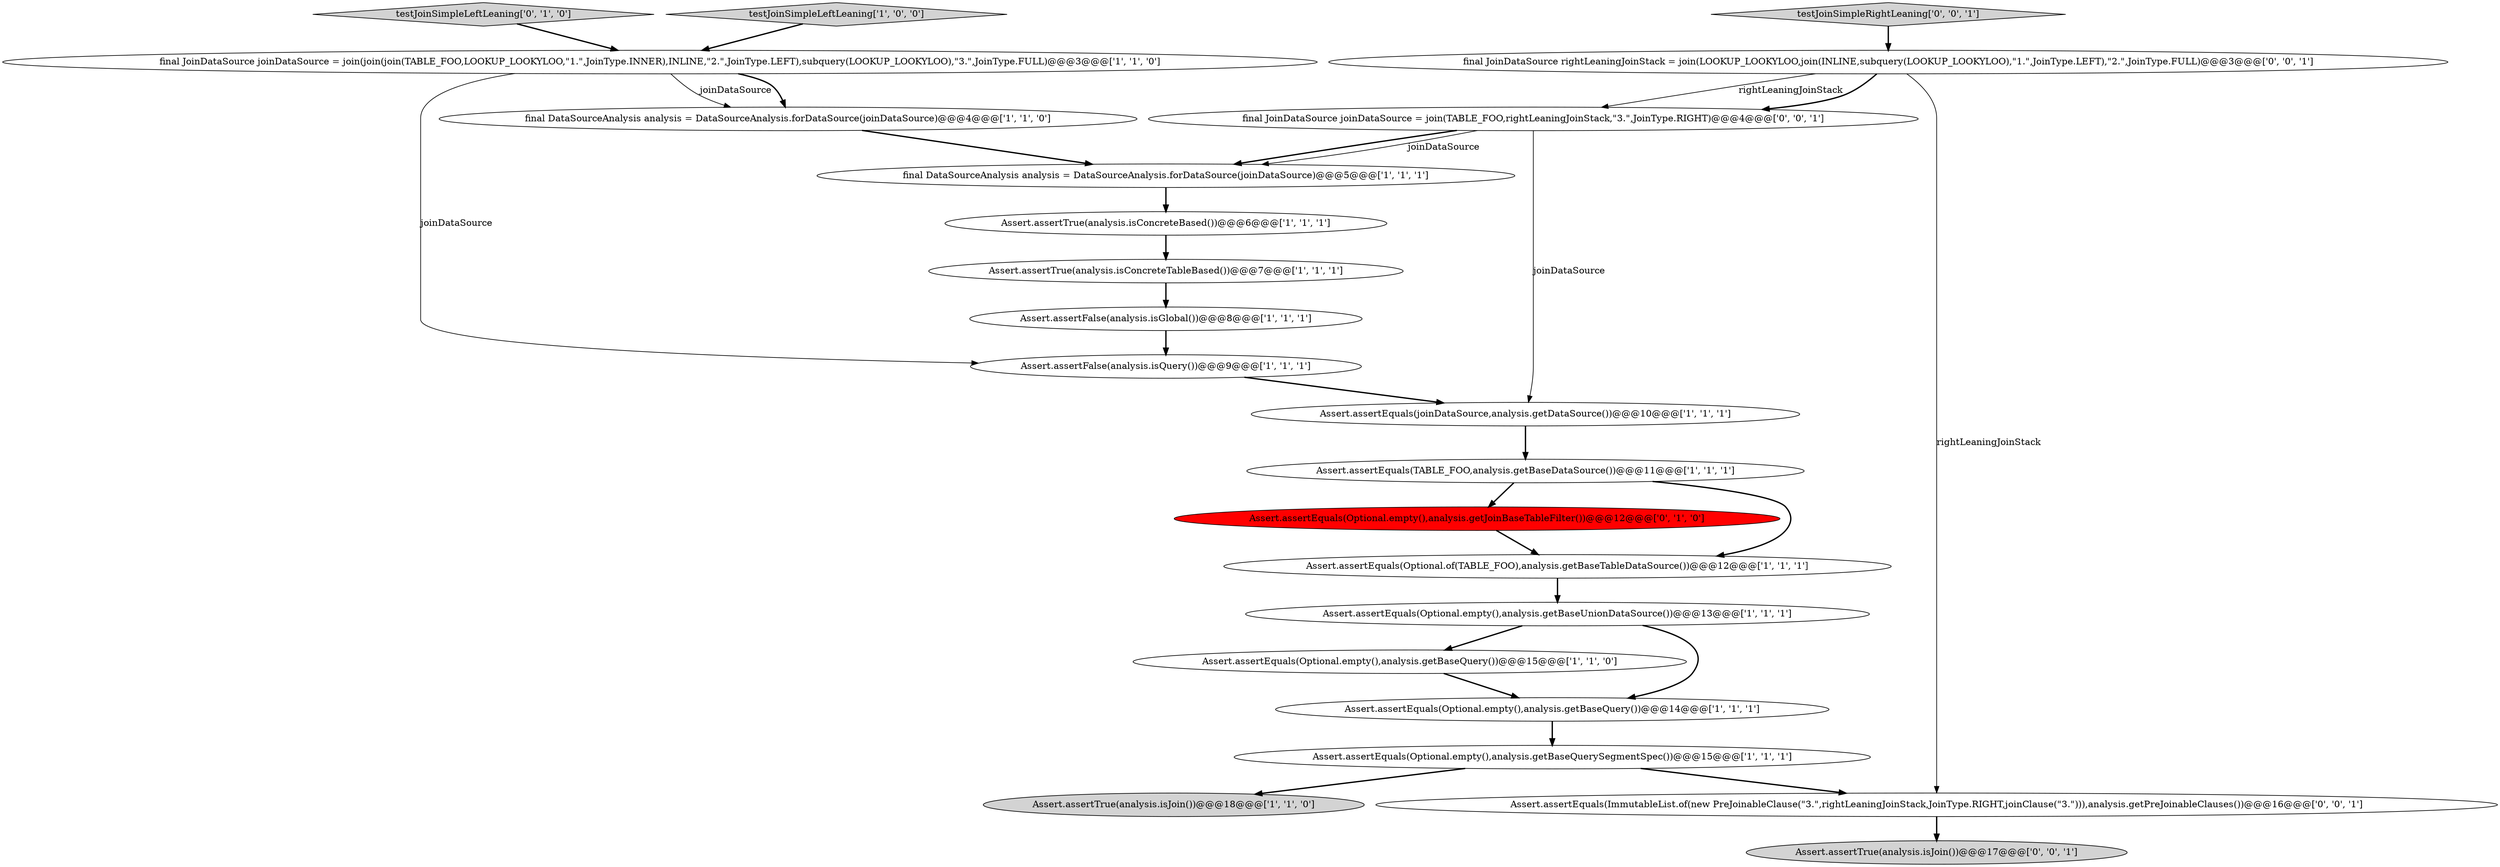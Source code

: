 digraph {
9 [style = filled, label = "Assert.assertTrue(analysis.isConcreteBased())@@@6@@@['1', '1', '1']", fillcolor = white, shape = ellipse image = "AAA0AAABBB1BBB"];
17 [style = filled, label = "testJoinSimpleLeftLeaning['0', '1', '0']", fillcolor = lightgray, shape = diamond image = "AAA0AAABBB2BBB"];
7 [style = filled, label = "Assert.assertEquals(Optional.of(TABLE_FOO),analysis.getBaseTableDataSource())@@@12@@@['1', '1', '1']", fillcolor = white, shape = ellipse image = "AAA0AAABBB1BBB"];
0 [style = filled, label = "final DataSourceAnalysis analysis = DataSourceAnalysis.forDataSource(joinDataSource)@@@4@@@['1', '1', '0']", fillcolor = white, shape = ellipse image = "AAA0AAABBB1BBB"];
3 [style = filled, label = "Assert.assertEquals(Optional.empty(),analysis.getBaseQuery())@@@14@@@['1', '1', '1']", fillcolor = white, shape = ellipse image = "AAA0AAABBB1BBB"];
11 [style = filled, label = "Assert.assertEquals(Optional.empty(),analysis.getBaseQuerySegmentSpec())@@@15@@@['1', '1', '1']", fillcolor = white, shape = ellipse image = "AAA0AAABBB1BBB"];
1 [style = filled, label = "final DataSourceAnalysis analysis = DataSourceAnalysis.forDataSource(joinDataSource)@@@5@@@['1', '1', '1']", fillcolor = white, shape = ellipse image = "AAA0AAABBB1BBB"];
22 [style = filled, label = "testJoinSimpleRightLeaning['0', '0', '1']", fillcolor = lightgray, shape = diamond image = "AAA0AAABBB3BBB"];
8 [style = filled, label = "testJoinSimpleLeftLeaning['1', '0', '0']", fillcolor = lightgray, shape = diamond image = "AAA0AAABBB1BBB"];
13 [style = filled, label = "Assert.assertTrue(analysis.isJoin())@@@18@@@['1', '1', '0']", fillcolor = lightgray, shape = ellipse image = "AAA0AAABBB1BBB"];
12 [style = filled, label = "Assert.assertTrue(analysis.isConcreteTableBased())@@@7@@@['1', '1', '1']", fillcolor = white, shape = ellipse image = "AAA0AAABBB1BBB"];
16 [style = filled, label = "Assert.assertEquals(Optional.empty(),analysis.getJoinBaseTableFilter())@@@12@@@['0', '1', '0']", fillcolor = red, shape = ellipse image = "AAA1AAABBB2BBB"];
19 [style = filled, label = "Assert.assertTrue(analysis.isJoin())@@@17@@@['0', '0', '1']", fillcolor = lightgray, shape = ellipse image = "AAA0AAABBB3BBB"];
4 [style = filled, label = "Assert.assertFalse(analysis.isQuery())@@@9@@@['1', '1', '1']", fillcolor = white, shape = ellipse image = "AAA0AAABBB1BBB"];
21 [style = filled, label = "final JoinDataSource rightLeaningJoinStack = join(LOOKUP_LOOKYLOO,join(INLINE,subquery(LOOKUP_LOOKYLOO),\"1.\",JoinType.LEFT),\"2.\",JoinType.FULL)@@@3@@@['0', '0', '1']", fillcolor = white, shape = ellipse image = "AAA0AAABBB3BBB"];
10 [style = filled, label = "Assert.assertEquals(TABLE_FOO,analysis.getBaseDataSource())@@@11@@@['1', '1', '1']", fillcolor = white, shape = ellipse image = "AAA0AAABBB1BBB"];
2 [style = filled, label = "final JoinDataSource joinDataSource = join(join(join(TABLE_FOO,LOOKUP_LOOKYLOO,\"1.\",JoinType.INNER),INLINE,\"2.\",JoinType.LEFT),subquery(LOOKUP_LOOKYLOO),\"3.\",JoinType.FULL)@@@3@@@['1', '1', '0']", fillcolor = white, shape = ellipse image = "AAA0AAABBB1BBB"];
14 [style = filled, label = "Assert.assertEquals(Optional.empty(),analysis.getBaseQuery())@@@15@@@['1', '1', '0']", fillcolor = white, shape = ellipse image = "AAA0AAABBB1BBB"];
6 [style = filled, label = "Assert.assertEquals(joinDataSource,analysis.getDataSource())@@@10@@@['1', '1', '1']", fillcolor = white, shape = ellipse image = "AAA0AAABBB1BBB"];
15 [style = filled, label = "Assert.assertFalse(analysis.isGlobal())@@@8@@@['1', '1', '1']", fillcolor = white, shape = ellipse image = "AAA0AAABBB1BBB"];
20 [style = filled, label = "Assert.assertEquals(ImmutableList.of(new PreJoinableClause(\"3.\",rightLeaningJoinStack,JoinType.RIGHT,joinClause(\"3.\"))),analysis.getPreJoinableClauses())@@@16@@@['0', '0', '1']", fillcolor = white, shape = ellipse image = "AAA0AAABBB3BBB"];
18 [style = filled, label = "final JoinDataSource joinDataSource = join(TABLE_FOO,rightLeaningJoinStack,\"3.\",JoinType.RIGHT)@@@4@@@['0', '0', '1']", fillcolor = white, shape = ellipse image = "AAA0AAABBB3BBB"];
5 [style = filled, label = "Assert.assertEquals(Optional.empty(),analysis.getBaseUnionDataSource())@@@13@@@['1', '1', '1']", fillcolor = white, shape = ellipse image = "AAA0AAABBB1BBB"];
5->3 [style = bold, label=""];
14->3 [style = bold, label=""];
11->20 [style = bold, label=""];
21->20 [style = solid, label="rightLeaningJoinStack"];
4->6 [style = bold, label=""];
12->15 [style = bold, label=""];
16->7 [style = bold, label=""];
3->11 [style = bold, label=""];
22->21 [style = bold, label=""];
21->18 [style = solid, label="rightLeaningJoinStack"];
5->14 [style = bold, label=""];
10->7 [style = bold, label=""];
21->18 [style = bold, label=""];
1->9 [style = bold, label=""];
2->4 [style = solid, label="joinDataSource"];
2->0 [style = solid, label="joinDataSource"];
7->5 [style = bold, label=""];
2->0 [style = bold, label=""];
10->16 [style = bold, label=""];
8->2 [style = bold, label=""];
17->2 [style = bold, label=""];
18->1 [style = bold, label=""];
0->1 [style = bold, label=""];
6->10 [style = bold, label=""];
11->13 [style = bold, label=""];
15->4 [style = bold, label=""];
18->1 [style = solid, label="joinDataSource"];
9->12 [style = bold, label=""];
20->19 [style = bold, label=""];
18->6 [style = solid, label="joinDataSource"];
}
